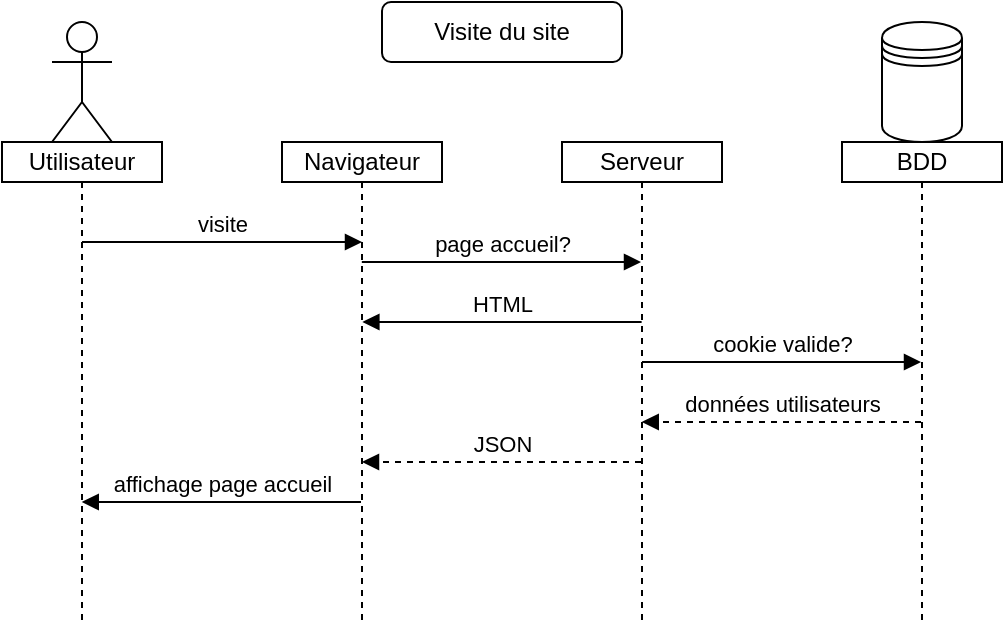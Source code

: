 <mxfile version="26.0.6">
  <diagram name="Page-1" id="2YBvvXClWsGukQMizWep">
    <mxGraphModel grid="1" page="1" gridSize="10" guides="1" tooltips="1" connect="1" arrows="1" fold="1" pageScale="1" pageWidth="583" pageHeight="413" math="0" shadow="0">
      <root>
        <mxCell id="0" />
        <mxCell id="1" parent="0" />
        <mxCell id="aM9ryv3xv72pqoxQDRHE-5" value="Navigateur" style="shape=umlLifeline;perimeter=lifelinePerimeter;whiteSpace=wrap;html=1;container=0;dropTarget=0;collapsible=0;recursiveResize=0;outlineConnect=0;portConstraint=eastwest;newEdgeStyle={&quot;edgeStyle&quot;:&quot;elbowEdgeStyle&quot;,&quot;elbow&quot;:&quot;vertical&quot;,&quot;curved&quot;:0,&quot;rounded&quot;:0};size=20;" vertex="1" parent="1">
          <mxGeometry x="181" y="122" width="80" height="240" as="geometry" />
        </mxCell>
        <mxCell id="aM9ryv3xv72pqoxQDRHE-7" value="visite" style="html=1;verticalAlign=bottom;endArrow=block;edgeStyle=elbowEdgeStyle;elbow=vertical;curved=0;rounded=0;" edge="1" parent="1">
          <mxGeometry relative="1" as="geometry">
            <mxPoint x="81" y="172" as="sourcePoint" />
            <Array as="points">
              <mxPoint x="166" y="172" />
            </Array>
            <mxPoint x="221" y="172" as="targetPoint" />
          </mxGeometry>
        </mxCell>
        <mxCell id="aM9ryv3xv72pqoxQDRHE-9" value="page accueil?" style="html=1;verticalAlign=bottom;endArrow=block;edgeStyle=elbowEdgeStyle;elbow=vertical;curved=0;rounded=0;" edge="1" parent="1" target="qlSWt1A4gpFNRRi38i_u-9">
          <mxGeometry relative="1" as="geometry">
            <mxPoint x="220.914" y="182" as="sourcePoint" />
            <Array as="points">
              <mxPoint x="281.59" y="182" />
            </Array>
            <mxPoint x="361.09" y="182" as="targetPoint" />
          </mxGeometry>
        </mxCell>
        <mxCell id="qlSWt1A4gpFNRRi38i_u-7" value="" style="shape=umlActor;verticalLabelPosition=bottom;verticalAlign=top;html=1;outlineConnect=0;" vertex="1" parent="1">
          <mxGeometry x="66" y="62" width="30" height="60" as="geometry" />
        </mxCell>
        <mxCell id="qlSWt1A4gpFNRRi38i_u-8" value="Utilisateur" style="shape=umlLifeline;perimeter=lifelinePerimeter;whiteSpace=wrap;html=1;container=0;dropTarget=0;collapsible=0;recursiveResize=0;outlineConnect=0;portConstraint=eastwest;newEdgeStyle={&quot;edgeStyle&quot;:&quot;elbowEdgeStyle&quot;,&quot;elbow&quot;:&quot;vertical&quot;,&quot;curved&quot;:0,&quot;rounded&quot;:0};size=20;" vertex="1" parent="1">
          <mxGeometry x="41" y="122" width="80" height="240" as="geometry" />
        </mxCell>
        <mxCell id="qlSWt1A4gpFNRRi38i_u-9" value="Serveur" style="shape=umlLifeline;perimeter=lifelinePerimeter;whiteSpace=wrap;html=1;container=0;dropTarget=0;collapsible=0;recursiveResize=0;outlineConnect=0;portConstraint=eastwest;newEdgeStyle={&quot;edgeStyle&quot;:&quot;elbowEdgeStyle&quot;,&quot;elbow&quot;:&quot;vertical&quot;,&quot;curved&quot;:0,&quot;rounded&quot;:0};size=20;" vertex="1" parent="1">
          <mxGeometry x="321" y="122" width="80" height="240" as="geometry" />
        </mxCell>
        <mxCell id="qlSWt1A4gpFNRRi38i_u-10" value="BDD" style="shape=umlLifeline;perimeter=lifelinePerimeter;whiteSpace=wrap;html=1;container=0;dropTarget=0;collapsible=0;recursiveResize=0;outlineConnect=0;portConstraint=eastwest;newEdgeStyle={&quot;edgeStyle&quot;:&quot;elbowEdgeStyle&quot;,&quot;elbow&quot;:&quot;vertical&quot;,&quot;curved&quot;:0,&quot;rounded&quot;:0};size=20;" vertex="1" parent="1">
          <mxGeometry x="461" y="122" width="80" height="240" as="geometry" />
        </mxCell>
        <mxCell id="qlSWt1A4gpFNRRi38i_u-11" value="Visite du site" style="rounded=1;whiteSpace=wrap;html=1;" vertex="1" parent="1">
          <mxGeometry x="231" y="52" width="120" height="30" as="geometry" />
        </mxCell>
        <mxCell id="qlSWt1A4gpFNRRi38i_u-12" value="cookie valide?" style="html=1;verticalAlign=bottom;endArrow=block;edgeStyle=elbowEdgeStyle;elbow=vertical;curved=0;rounded=0;" edge="1" parent="1" target="qlSWt1A4gpFNRRi38i_u-10">
          <mxGeometry relative="1" as="geometry">
            <mxPoint x="361.004" y="232" as="sourcePoint" />
            <Array as="points">
              <mxPoint x="421.68" y="232" />
            </Array>
            <mxPoint x="485.5" y="232" as="targetPoint" />
          </mxGeometry>
        </mxCell>
        <mxCell id="qlSWt1A4gpFNRRi38i_u-13" value="HTML" style="html=1;verticalAlign=bottom;endArrow=block;edgeStyle=elbowEdgeStyle;elbow=vertical;curved=0;rounded=0;" edge="1" parent="1">
          <mxGeometry relative="1" as="geometry">
            <mxPoint x="360.81" y="212" as="sourcePoint" />
            <Array as="points">
              <mxPoint x="291.99" y="212" />
            </Array>
            <mxPoint x="221.185" y="212" as="targetPoint" />
          </mxGeometry>
        </mxCell>
        <mxCell id="qlSWt1A4gpFNRRi38i_u-14" value="affichage page accueil" style="html=1;verticalAlign=bottom;endArrow=block;edgeStyle=elbowEdgeStyle;elbow=vertical;curved=0;rounded=0;" edge="1" parent="1">
          <mxGeometry relative="1" as="geometry">
            <mxPoint x="220.5" y="302" as="sourcePoint" />
            <Array as="points">
              <mxPoint x="141" y="302" />
            </Array>
            <mxPoint x="80.875" y="302" as="targetPoint" />
          </mxGeometry>
        </mxCell>
        <mxCell id="qlSWt1A4gpFNRRi38i_u-15" value="données utilisateurs" style="html=1;verticalAlign=bottom;endArrow=block;edgeStyle=elbowEdgeStyle;elbow=vertical;curved=0;rounded=0;dashed=1;" edge="1" parent="1" source="qlSWt1A4gpFNRRi38i_u-10">
          <mxGeometry relative="1" as="geometry">
            <mxPoint x="485.5" y="262" as="sourcePoint" />
            <Array as="points">
              <mxPoint x="421.68" y="262" />
            </Array>
            <mxPoint x="360.875" y="262" as="targetPoint" />
          </mxGeometry>
        </mxCell>
        <mxCell id="qlSWt1A4gpFNRRi38i_u-17" value="JSON" style="html=1;verticalAlign=bottom;endArrow=block;edgeStyle=elbowEdgeStyle;elbow=vertical;curved=0;rounded=0;dashed=1;" edge="1" parent="1" source="qlSWt1A4gpFNRRi38i_u-9" target="aM9ryv3xv72pqoxQDRHE-5">
          <mxGeometry relative="1" as="geometry">
            <mxPoint x="341" y="282" as="sourcePoint" />
            <Array as="points">
              <mxPoint x="291.81" y="282" />
            </Array>
            <mxPoint x="231.005" y="282" as="targetPoint" />
          </mxGeometry>
        </mxCell>
        <mxCell id="qlSWt1A4gpFNRRi38i_u-20" value="" style="shape=datastore;whiteSpace=wrap;html=1;" vertex="1" parent="1">
          <mxGeometry x="481" y="62" width="40" height="60" as="geometry" />
        </mxCell>
      </root>
    </mxGraphModel>
  </diagram>
</mxfile>
